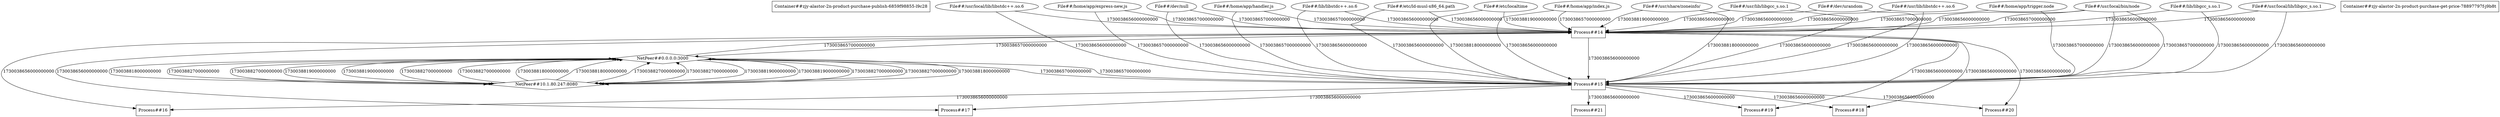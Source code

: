 digraph G {
"Container##zjy-alastor-2n-product-purchase-publish-6859f98855-l9c28" [shape="box"];
"File##/dev/null" [shape="ellipse"];
"File##/dev/urandom" [shape="ellipse"];
"File##/etc/ld-musl-x86_64.path" [shape="ellipse"];
"File##/etc/localtime" [shape="ellipse"];
"File##/home/app/express-new.js" [shape="ellipse"];
"File##/home/app/handler.js" [shape="ellipse"];
"File##/home/app/index.js" [shape="ellipse"];
"File##/home/app/trigger.node" [shape="ellipse"];
"File##/lib/libgcc_s.so.1" [shape="ellipse"];
"File##/lib/libstdc++.so.6" [shape="ellipse"];
"File##/usr/lib/libgcc_s.so.1" [shape="ellipse"];
"File##/usr/lib/libstdc++.so.6" [shape="ellipse"];
"File##/usr/local/bin/node" [shape="ellipse"];
"File##/usr/local/lib/libgcc_s.so.1" [shape="ellipse"];
"File##/usr/local/lib/libstdc++.so.6" [shape="ellipse"];
"File##/usr/share/zoneinfo/" [shape="ellipse"];
"NetPeer##0.0.0.0:3000" [shape="diamond"];
"NetPeer##10.1.80.247:8080" [shape="diamond"];
"Process##14" [shape="box"];
"Process##15" [shape="box"];
"Process##16" [shape="box"];
"Process##17" [shape="box"];
"Process##18" [shape="box"];
"Process##19" [shape="box"];
"Process##20" [shape="box"];
"File##/etc/ld-musl-x86_64.path" -> "Process##14" [label="1730038656000000000"];
"File##/lib/libstdc++.so.6" -> "Process##14" [label="1730038656000000000"];
"File##/usr/local/lib/libstdc++.so.6" -> "Process##14" [label="1730038656000000000"];
"File##/usr/lib/libstdc++.so.6" -> "Process##14" [label="1730038656000000000"];
"File##/lib/libgcc_s.so.1" -> "Process##14" [label="1730038656000000000"];
"File##/usr/local/lib/libgcc_s.so.1" -> "Process##14" [label="1730038656000000000"];
"File##/usr/lib/libgcc_s.so.1" -> "Process##14" [label="1730038656000000000"];
"Process##14" -> "Process##15" [label="1730038656000000000"];
"Process##14" -> "Process##16" [label="1730038656000000000"];
"Process##14" -> "Process##17" [label="1730038656000000000"];
"Process##14" -> "Process##18" [label="1730038656000000000"];
"Process##14" -> "Process##19" [label="1730038656000000000"];
"File##/usr/local/bin/node" -> "Process##14" [label="1730038656000000000"];
"File##/usr/local/bin/node" -> "Process##14" [label="1730038657000000000"];
"File##/dev/urandom" -> "Process##14" [label="1730038656000000000"];
"Process##14" -> "Process##20" [label="1730038656000000000"];
"File##/dev/null" -> "Process##14" [label="1730038657000000000"];
"File##/home/app/index.js" -> "Process##14" [label="1730038657000000000"];
"File##/home/app/express-new.js" -> "Process##14" [label="1730038657000000000"];
"File##/home/app/trigger.node" -> "Process##14" [label="1730038657000000000"];
"File##/home/app/handler.js" -> "Process##14" [label="1730038657000000000"];
"Process##14" -> "NetPeer##0.0.0.0:3000" [label="1730038657000000000"];
"NetPeer##0.0.0.0:3000" -> "Process##14" [label="1730038657000000000"];
"NetPeer##0.0.0.0:3000" -> "NetPeer##10.1.80.247:8080" [label="1730038819000000000"];
"NetPeer##0.0.0.0:3000" -> "NetPeer##10.1.80.247:8080" [label="1730038819000000000"];
"NetPeer##0.0.0.0:3000" -> "NetPeer##10.1.80.247:8080" [label="1730038827000000000"];
"NetPeer##0.0.0.0:3000" -> "NetPeer##10.1.80.247:8080" [label="1730038827000000000"];
"NetPeer##10.1.80.247:8080" -> "NetPeer##0.0.0.0:3000" [label="1730038819000000000"];
"NetPeer##10.1.80.247:8080" -> "NetPeer##0.0.0.0:3000" [label="1730038819000000000"];
"NetPeer##10.1.80.247:8080" -> "NetPeer##0.0.0.0:3000" [label="1730038827000000000"];
"NetPeer##10.1.80.247:8080" -> "NetPeer##0.0.0.0:3000" [label="1730038827000000000"];
"File##/etc/localtime" -> "Process##14" [label="1730038819000000000"];
"File##/usr/share/zoneinfo/" -> "Process##14" [label="1730038819000000000"];
"Container##zjy-alastor-2n-product-purchase-get-price-78897797f-j9b8t" [shape="box"];
"File##/dev/null" [shape="ellipse"];
"File##/dev/urandom" [shape="ellipse"];
"File##/etc/ld-musl-x86_64.path" [shape="ellipse"];
"File##/etc/localtime" [shape="ellipse"];
"File##/home/app/express-new.js" [shape="ellipse"];
"File##/home/app/handler.js" [shape="ellipse"];
"File##/home/app/index.js" [shape="ellipse"];
"File##/home/app/trigger.node" [shape="ellipse"];
"File##/lib/libgcc_s.so.1" [shape="ellipse"];
"File##/lib/libstdc++.so.6" [shape="ellipse"];
"File##/usr/lib/libgcc_s.so.1" [shape="ellipse"];
"File##/usr/lib/libstdc++.so.6" [shape="ellipse"];
"File##/usr/local/bin/node" [shape="ellipse"];
"File##/usr/local/lib/libgcc_s.so.1" [shape="ellipse"];
"File##/usr/local/lib/libstdc++.so.6" [shape="ellipse"];
"File##/usr/share/zoneinfo/" [shape="ellipse"];
"NetPeer##0.0.0.0:3000" [shape="diamond"];
"NetPeer##10.1.80.247:8080" [shape="diamond"];
"Process##15" [shape="box"];
"Process##16" [shape="box"];
"Process##17" [shape="box"];
"Process##18" [shape="box"];
"Process##19" [shape="box"];
"Process##20" [shape="box"];
"Process##21" [shape="box"];
"File##/etc/ld-musl-x86_64.path" -> "Process##15" [label="1730038656000000000"];
"File##/lib/libstdc++.so.6" -> "Process##15" [label="1730038656000000000"];
"File##/usr/local/lib/libstdc++.so.6" -> "Process##15" [label="1730038656000000000"];
"File##/usr/lib/libstdc++.so.6" -> "Process##15" [label="1730038656000000000"];
"File##/lib/libgcc_s.so.1" -> "Process##15" [label="1730038656000000000"];
"File##/usr/local/lib/libgcc_s.so.1" -> "Process##15" [label="1730038656000000000"];
"File##/usr/lib/libgcc_s.so.1" -> "Process##15" [label="1730038656000000000"];
"Process##15" -> "Process##16" [label="1730038656000000000"];
"Process##15" -> "Process##17" [label="1730038656000000000"];
"Process##15" -> "Process##18" [label="1730038656000000000"];
"Process##15" -> "Process##19" [label="1730038656000000000"];
"Process##15" -> "Process##20" [label="1730038656000000000"];
"File##/usr/local/bin/node" -> "Process##15" [label="1730038656000000000"];
"File##/usr/local/bin/node" -> "Process##15" [label="1730038657000000000"];
"File##/dev/urandom" -> "Process##15" [label="1730038656000000000"];
"Process##15" -> "Process##21" [label="1730038656000000000"];
"File##/dev/null" -> "Process##15" [label="1730038656000000000"];
"File##/home/app/index.js" -> "Process##15" [label="1730038656000000000"];
"File##/home/app/express-new.js" -> "Process##15" [label="1730038657000000000"];
"File##/home/app/trigger.node" -> "Process##15" [label="1730038657000000000"];
"File##/home/app/handler.js" -> "Process##15" [label="1730038657000000000"];
"Process##15" -> "NetPeer##0.0.0.0:3000" [label="1730038657000000000"];
"NetPeer##0.0.0.0:3000" -> "Process##15" [label="1730038657000000000"];
"NetPeer##0.0.0.0:3000" -> "NetPeer##10.1.80.247:8080" [label="1730038818000000000"];
"NetPeer##0.0.0.0:3000" -> "NetPeer##10.1.80.247:8080" [label="1730038818000000000"];
"NetPeer##0.0.0.0:3000" -> "NetPeer##10.1.80.247:8080" [label="1730038827000000000"];
"NetPeer##0.0.0.0:3000" -> "NetPeer##10.1.80.247:8080" [label="1730038827000000000"];
"NetPeer##10.1.80.247:8080" -> "NetPeer##0.0.0.0:3000" [label="1730038818000000000"];
"NetPeer##10.1.80.247:8080" -> "NetPeer##0.0.0.0:3000" [label="1730038818000000000"];
"NetPeer##10.1.80.247:8080" -> "NetPeer##0.0.0.0:3000" [label="1730038827000000000"];
"NetPeer##10.1.80.247:8080" -> "NetPeer##0.0.0.0:3000" [label="1730038827000000000"];
"File##/etc/localtime" -> "Process##15" [label="1730038818000000000"];
"File##/usr/share/zoneinfo/" -> "Process##15" [label="1730038818000000000"];
}
